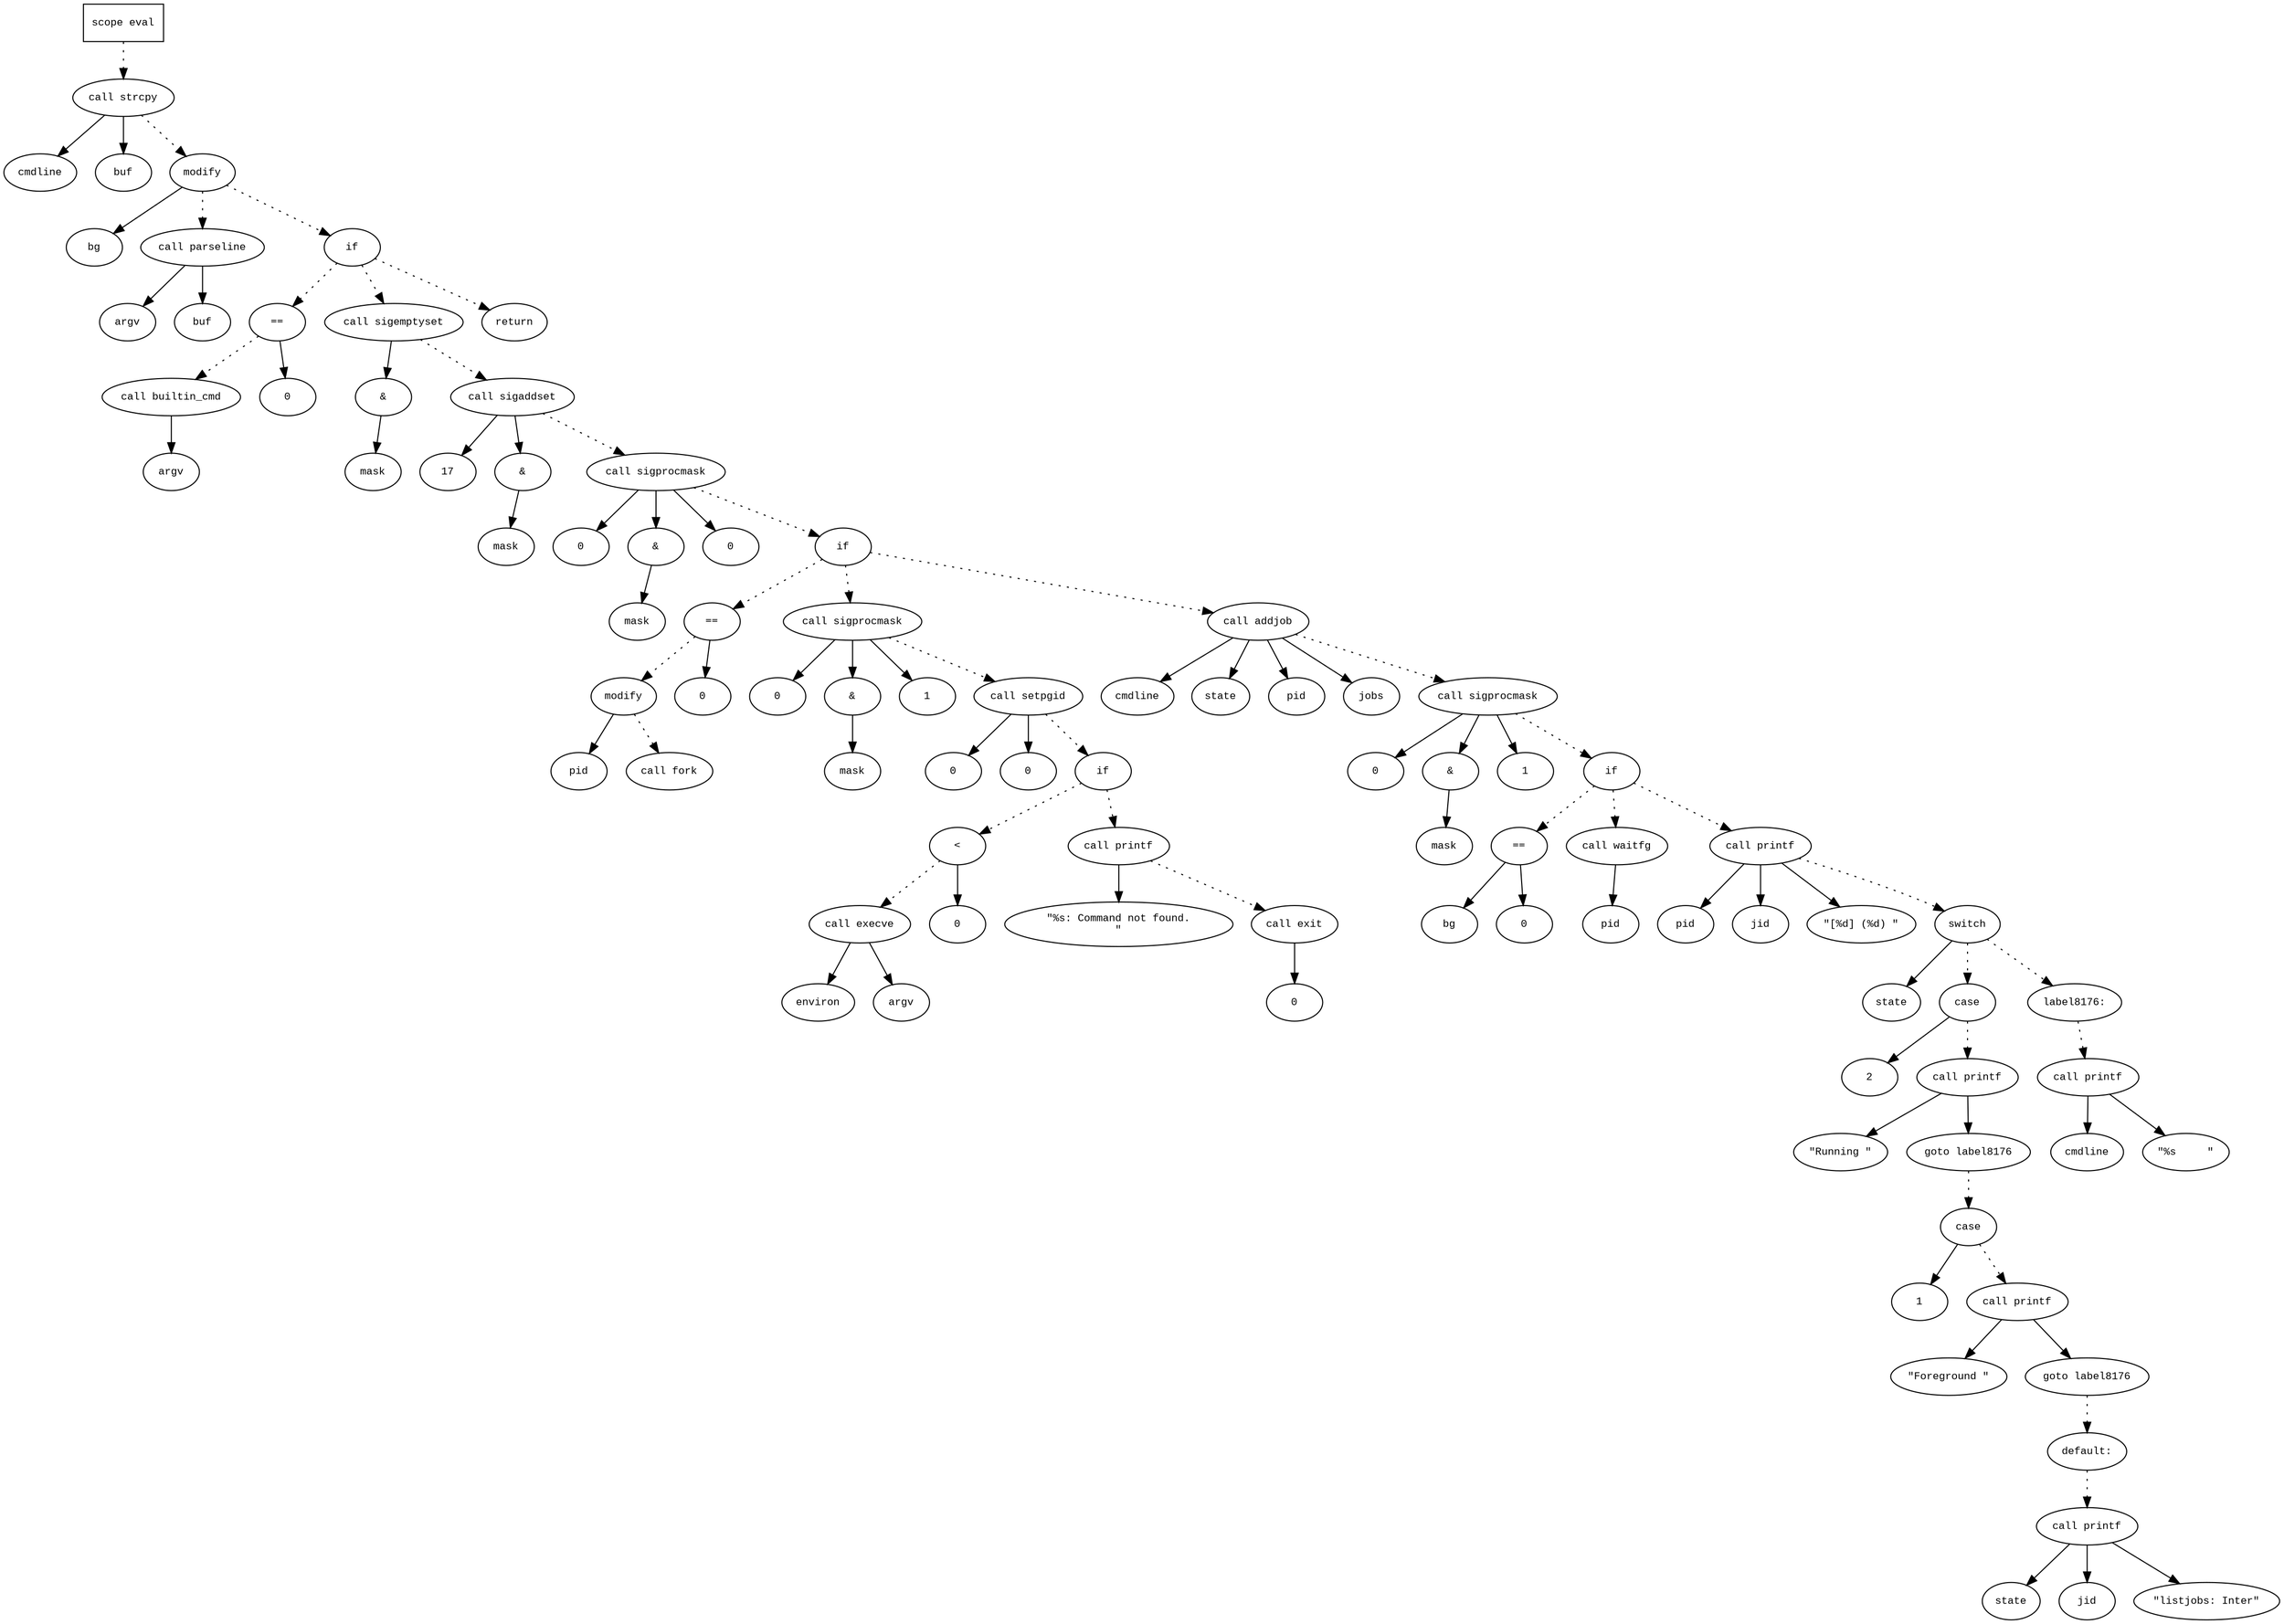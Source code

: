 digraph AST {
  graph [fontname="Times New Roman",fontsize=10];
  node  [fontname="Courier New",fontsize=10];
  edge  [fontname="Times New Roman",fontsize=10];

  node1 [label="scope eval",shape=box];
  node2 [label="call strcpy",shape=ellipse];
  node3 [label="cmdline",shape=ellipse];
  node2 -> node3;
  node4 [label="buf",shape=ellipse];
  node2 -> node4;
  node1 -> node2 [style=dotted];
  node5 [label="modify",shape=ellipse];
  node6 [label="bg",shape=ellipse];
  node5 -> node6;
  node7 [label="call parseline",shape=ellipse];
  node8 [label="argv",shape=ellipse];
  node7 -> node8;
  node9 [label="buf",shape=ellipse];
  node7 -> node9;
  node5 -> node7 [style=dotted];
  node2 -> node5 [style=dotted];
  node10 [label="if",shape=ellipse];
  node5 -> node10 [style=dotted];
  node11 [label="==",shape=ellipse];
  node12 [label="call builtin_cmd",shape=ellipse];
  node13 [label="argv",shape=ellipse];
  node12 -> node13;
  node11 -> node12 [style=dotted];
  node14 [label="0",shape=ellipse];
  node11 -> node14;
  node10 -> node11 [style=dotted];
  node15 [label="call sigemptyset",shape=ellipse];
  node16 [label="&",shape=ellipse];
  node15 -> node16;
  node17 [label="mask",shape=ellipse];
  node16 -> node17;
  node10 -> node15 [style=dotted];
  node18 [label="call sigaddset",shape=ellipse];
  node19 [label="17",shape=ellipse];
  node18 -> node19;
  node20 [label="&",shape=ellipse];
  node18 -> node20;
  node21 [label="mask",shape=ellipse];
  node20 -> node21;
  node15 -> node18 [style=dotted];
  node22 [label="call sigprocmask",shape=ellipse];
  node23 [label="0",shape=ellipse];
  node22 -> node23;
  node24 [label="&",shape=ellipse];
  node22 -> node24;
  node25 [label="mask",shape=ellipse];
  node24 -> node25;
  node26 [label="0",shape=ellipse];
  node22 -> node26;
  node18 -> node22 [style=dotted];
  node27 [label="if",shape=ellipse];
  node22 -> node27 [style=dotted];
  node28 [label="==",shape=ellipse];
  node29 [label="modify",shape=ellipse];
  node30 [label="pid",shape=ellipse];
  node29 -> node30;
  node31 [label="call fork",shape=ellipse];
  node29 -> node31 [style=dotted];
  node28 -> node29 [style=dotted];
  node32 [label="0",shape=ellipse];
  node28 -> node32;
  node27 -> node28 [style=dotted];
  node33 [label="call sigprocmask",shape=ellipse];
  node34 [label="0",shape=ellipse];
  node33 -> node34;
  node35 [label="&",shape=ellipse];
  node33 -> node35;
  node36 [label="mask",shape=ellipse];
  node35 -> node36;
  node37 [label="1",shape=ellipse];
  node33 -> node37;
  node27 -> node33 [style=dotted];
  node38 [label="call setpgid",shape=ellipse];
  node39 [label="0",shape=ellipse];
  node38 -> node39;
  node40 [label="0",shape=ellipse];
  node38 -> node40;
  node33 -> node38 [style=dotted];
  node41 [label="if",shape=ellipse];
  node38 -> node41 [style=dotted];
  node42 [label="<",shape=ellipse];
  node43 [label="call execve",shape=ellipse];
  node44 [label="environ",shape=ellipse];
  node43 -> node44;
  node45 [label="argv",shape=ellipse];
  node43 -> node45;
  node42 -> node43 [style=dotted];
  node46 [label="0",shape=ellipse];
  node42 -> node46;
  node41 -> node42 [style=dotted];
  node47 [label="call printf",shape=ellipse];
  node48 [label="\"%s: Command not found.
\"",shape=ellipse];
  node47 -> node48;
  node41 -> node47 [style=dotted];
  node49 [label="call exit",shape=ellipse];
  node50 [label="0",shape=ellipse];
  node49 -> node50;
  node47 -> node49 [style=dotted];
  node51 [label="call addjob",shape=ellipse];
  node52 [label="cmdline",shape=ellipse];
  node51 -> node52;
  node53 [label="state",shape=ellipse];
  node51 -> node53;
  node54 [label="pid",shape=ellipse];
  node51 -> node54;
  node55 [label="jobs",shape=ellipse];
  node51 -> node55;
  node27 -> node51 [style=dotted];
  node56 [label="call sigprocmask",shape=ellipse];
  node57 [label="0",shape=ellipse];
  node56 -> node57;
  node58 [label="&",shape=ellipse];
  node56 -> node58;
  node59 [label="mask",shape=ellipse];
  node58 -> node59;
  node60 [label="1",shape=ellipse];
  node56 -> node60;
  node51 -> node56 [style=dotted];
  node61 [label="if",shape=ellipse];
  node56 -> node61 [style=dotted];
  node62 [label="==",shape=ellipse];
  node63 [label="bg",shape=ellipse];
  node62 -> node63;
  node64 [label="0",shape=ellipse];
  node62 -> node64;
  node61 -> node62 [style=dotted];
  node65 [label="call waitfg",shape=ellipse];
  node66 [label="pid",shape=ellipse];
  node65 -> node66;
  node61 -> node65 [style=dotted];
  node67 [label="call printf",shape=ellipse];
  node68 [label="pid",shape=ellipse];
  node67 -> node68;
  node69 [label="jid",shape=ellipse];
  node67 -> node69;
  node70 [label="\"[%d] (%d) \"",shape=ellipse];
  node67 -> node70;
  node61 -> node67 [style=dotted];
  node71 [label="switch",shape=ellipse];
  node72 [label="state",shape=ellipse];
  node71 -> node72;
  node73 [label="case",shape=ellipse];
  node74 [label="2",shape=ellipse];
  node73 -> node74;
  node71 -> node73 [style=dotted];
  node75 [label="call printf",shape=ellipse];
  node76 [label="\"Running \"",shape=ellipse];
  node75 -> node76;
  node73 -> node75 [style=dotted];
  node77 [label="goto label8176",shape=ellipse];
  node75 -> node77;
  node78 [label="case",shape=ellipse];
  node79 [label="1",shape=ellipse];
  node78 -> node79;
  node77 -> node78 [style=dotted];
  node80 [label="call printf",shape=ellipse];
  node81 [label="\"Foreground \"",shape=ellipse];
  node80 -> node81;
  node78 -> node80 [style=dotted];
  node82 [label="goto label8176",shape=ellipse];
  node80 -> node82;
  node83 [label="default:",shape=ellipse];
  node82 -> node83 [style=dotted];
  node84 [label="call printf",shape=ellipse];
  node85 [label="state",shape=ellipse];
  node84 -> node85;
  node86 [label="jid",shape=ellipse];
  node84 -> node86;
  node87 [label="\"listjobs: Inter\"",shape=ellipse];
  node84 -> node87;
  node83 -> node84 [style=dotted];
  node67 -> node71 [style=dotted];
  node88 [label="label8176:",shape=ellipse];
  node71 -> node88 [style=dotted];
  node89 [label="call printf",shape=ellipse];
  node90 [label="cmdline",shape=ellipse];
  node89 -> node90;
  node91 [label="\"%s     \"",shape=ellipse];
  node89 -> node91;
  node88 -> node89 [style=dotted];
  node92 [label="return",shape=ellipse];
  node10 -> node92 [style=dotted];
} 
